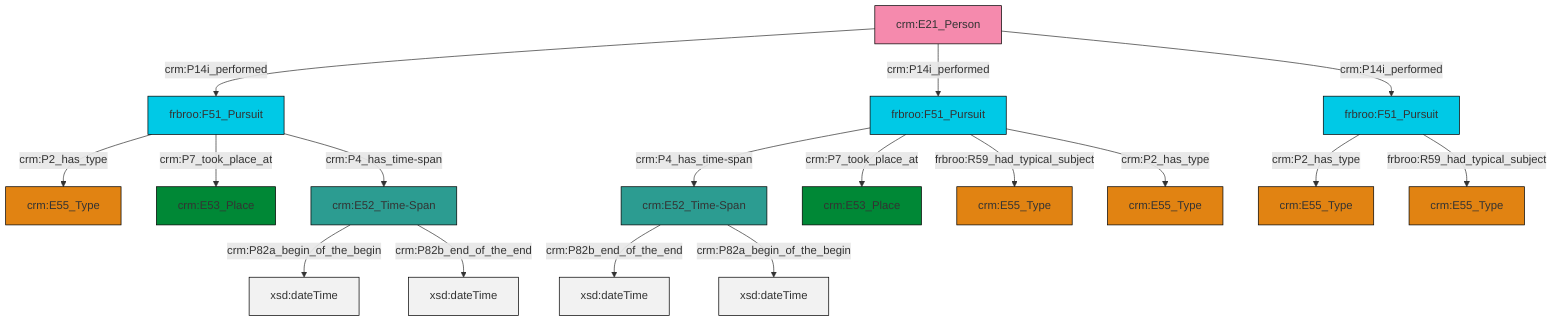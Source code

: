 graph TD
classDef Literal fill:#f2f2f2,stroke:#000000;
classDef CRM_Entity fill:#FFFFFF,stroke:#000000;
classDef Temporal_Entity fill:#00C9E6, stroke:#000000;
classDef Type fill:#E18312, stroke:#000000;
classDef Time-Span fill:#2C9C91, stroke:#000000;
classDef Appellation fill:#FFEB7F, stroke:#000000;
classDef Place fill:#008836, stroke:#000000;
classDef Persistent_Item fill:#B266B2, stroke:#000000;
classDef Conceptual_Object fill:#FFD700, stroke:#000000;
classDef Physical_Thing fill:#D2B48C, stroke:#000000;
classDef Actor fill:#f58aad, stroke:#000000;
classDef PC_Classes fill:#4ce600, stroke:#000000;
classDef Multi fill:#cccccc,stroke:#000000;

0["crm:E52_Time-Span"]:::Time-Span -->|crm:P82b_end_of_the_end| 1[xsd:dateTime]:::Literal
2["crm:E52_Time-Span"]:::Time-Span -->|crm:P82a_begin_of_the_begin| 3[xsd:dateTime]:::Literal
4["frbroo:F51_Pursuit"]:::Temporal_Entity -->|crm:P2_has_type| 5["crm:E55_Type"]:::Type
2["crm:E52_Time-Span"]:::Time-Span -->|crm:P82b_end_of_the_end| 10[xsd:dateTime]:::Literal
16["crm:E21_Person"]:::Actor -->|crm:P14i_performed| 4["frbroo:F51_Pursuit"]:::Temporal_Entity
12["frbroo:F51_Pursuit"]:::Temporal_Entity -->|crm:P4_has_time-span| 0["crm:E52_Time-Span"]:::Time-Span
4["frbroo:F51_Pursuit"]:::Temporal_Entity -->|crm:P7_took_place_at| 22["crm:E53_Place"]:::Place
4["frbroo:F51_Pursuit"]:::Temporal_Entity -->|crm:P4_has_time-span| 2["crm:E52_Time-Span"]:::Time-Span
12["frbroo:F51_Pursuit"]:::Temporal_Entity -->|crm:P7_took_place_at| 20["crm:E53_Place"]:::Place
12["frbroo:F51_Pursuit"]:::Temporal_Entity -->|frbroo:R59_had_typical_subject| 14["crm:E55_Type"]:::Type
12["frbroo:F51_Pursuit"]:::Temporal_Entity -->|crm:P2_has_type| 6["crm:E55_Type"]:::Type
0["crm:E52_Time-Span"]:::Time-Span -->|crm:P82a_begin_of_the_begin| 28[xsd:dateTime]:::Literal
16["crm:E21_Person"]:::Actor -->|crm:P14i_performed| 12["frbroo:F51_Pursuit"]:::Temporal_Entity
17["frbroo:F51_Pursuit"]:::Temporal_Entity -->|crm:P2_has_type| 8["crm:E55_Type"]:::Type
17["frbroo:F51_Pursuit"]:::Temporal_Entity -->|frbroo:R59_had_typical_subject| 25["crm:E55_Type"]:::Type
16["crm:E21_Person"]:::Actor -->|crm:P14i_performed| 17["frbroo:F51_Pursuit"]:::Temporal_Entity